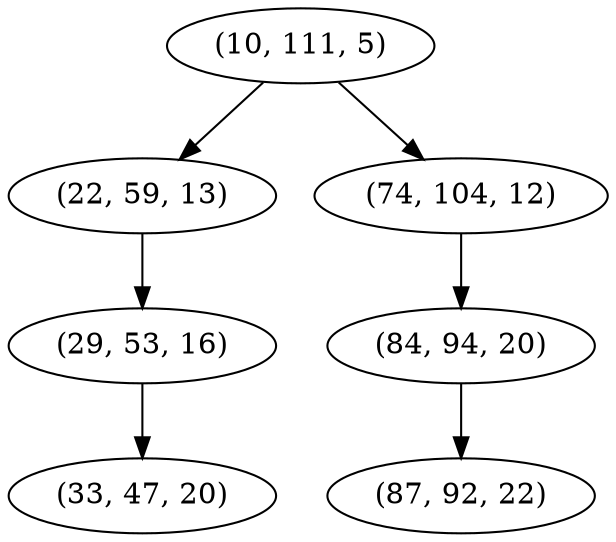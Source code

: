 digraph tree {
    "(10, 111, 5)";
    "(22, 59, 13)";
    "(29, 53, 16)";
    "(33, 47, 20)";
    "(74, 104, 12)";
    "(84, 94, 20)";
    "(87, 92, 22)";
    "(10, 111, 5)" -> "(22, 59, 13)";
    "(10, 111, 5)" -> "(74, 104, 12)";
    "(22, 59, 13)" -> "(29, 53, 16)";
    "(29, 53, 16)" -> "(33, 47, 20)";
    "(74, 104, 12)" -> "(84, 94, 20)";
    "(84, 94, 20)" -> "(87, 92, 22)";
}
